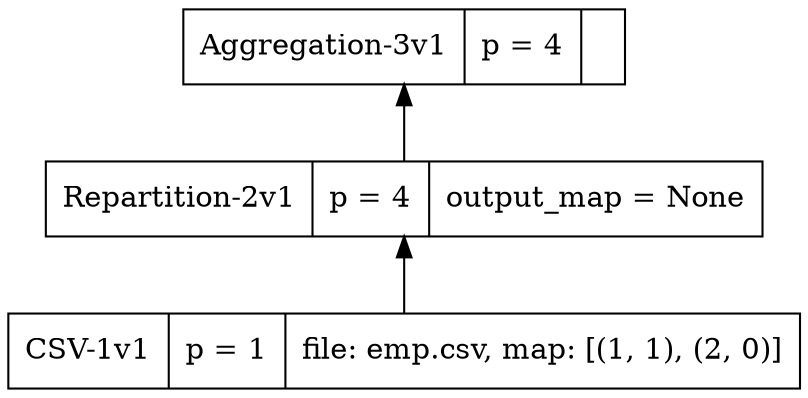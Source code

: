 digraph example1 {
    node [shape=record];
    rankdir=BT;
    nodesep=0.5;
    ordering="in";
    popkeyPOPKey2v1 -> popkeyPOPKey3v1;
    popkeyPOPKey1v1 -> popkeyPOPKey2v1;
    popkeyPOPKey1v1[label="CSV-1v1|p = 1|file: emp.csv, map: [(1, 1), (2, 0)]"];
    popkeyPOPKey2v1[label="Repartition-2v1|p = 4|output_map = None"];
    popkeyPOPKey3v1[label="Aggregation-3v1|p = 4|"];
}
